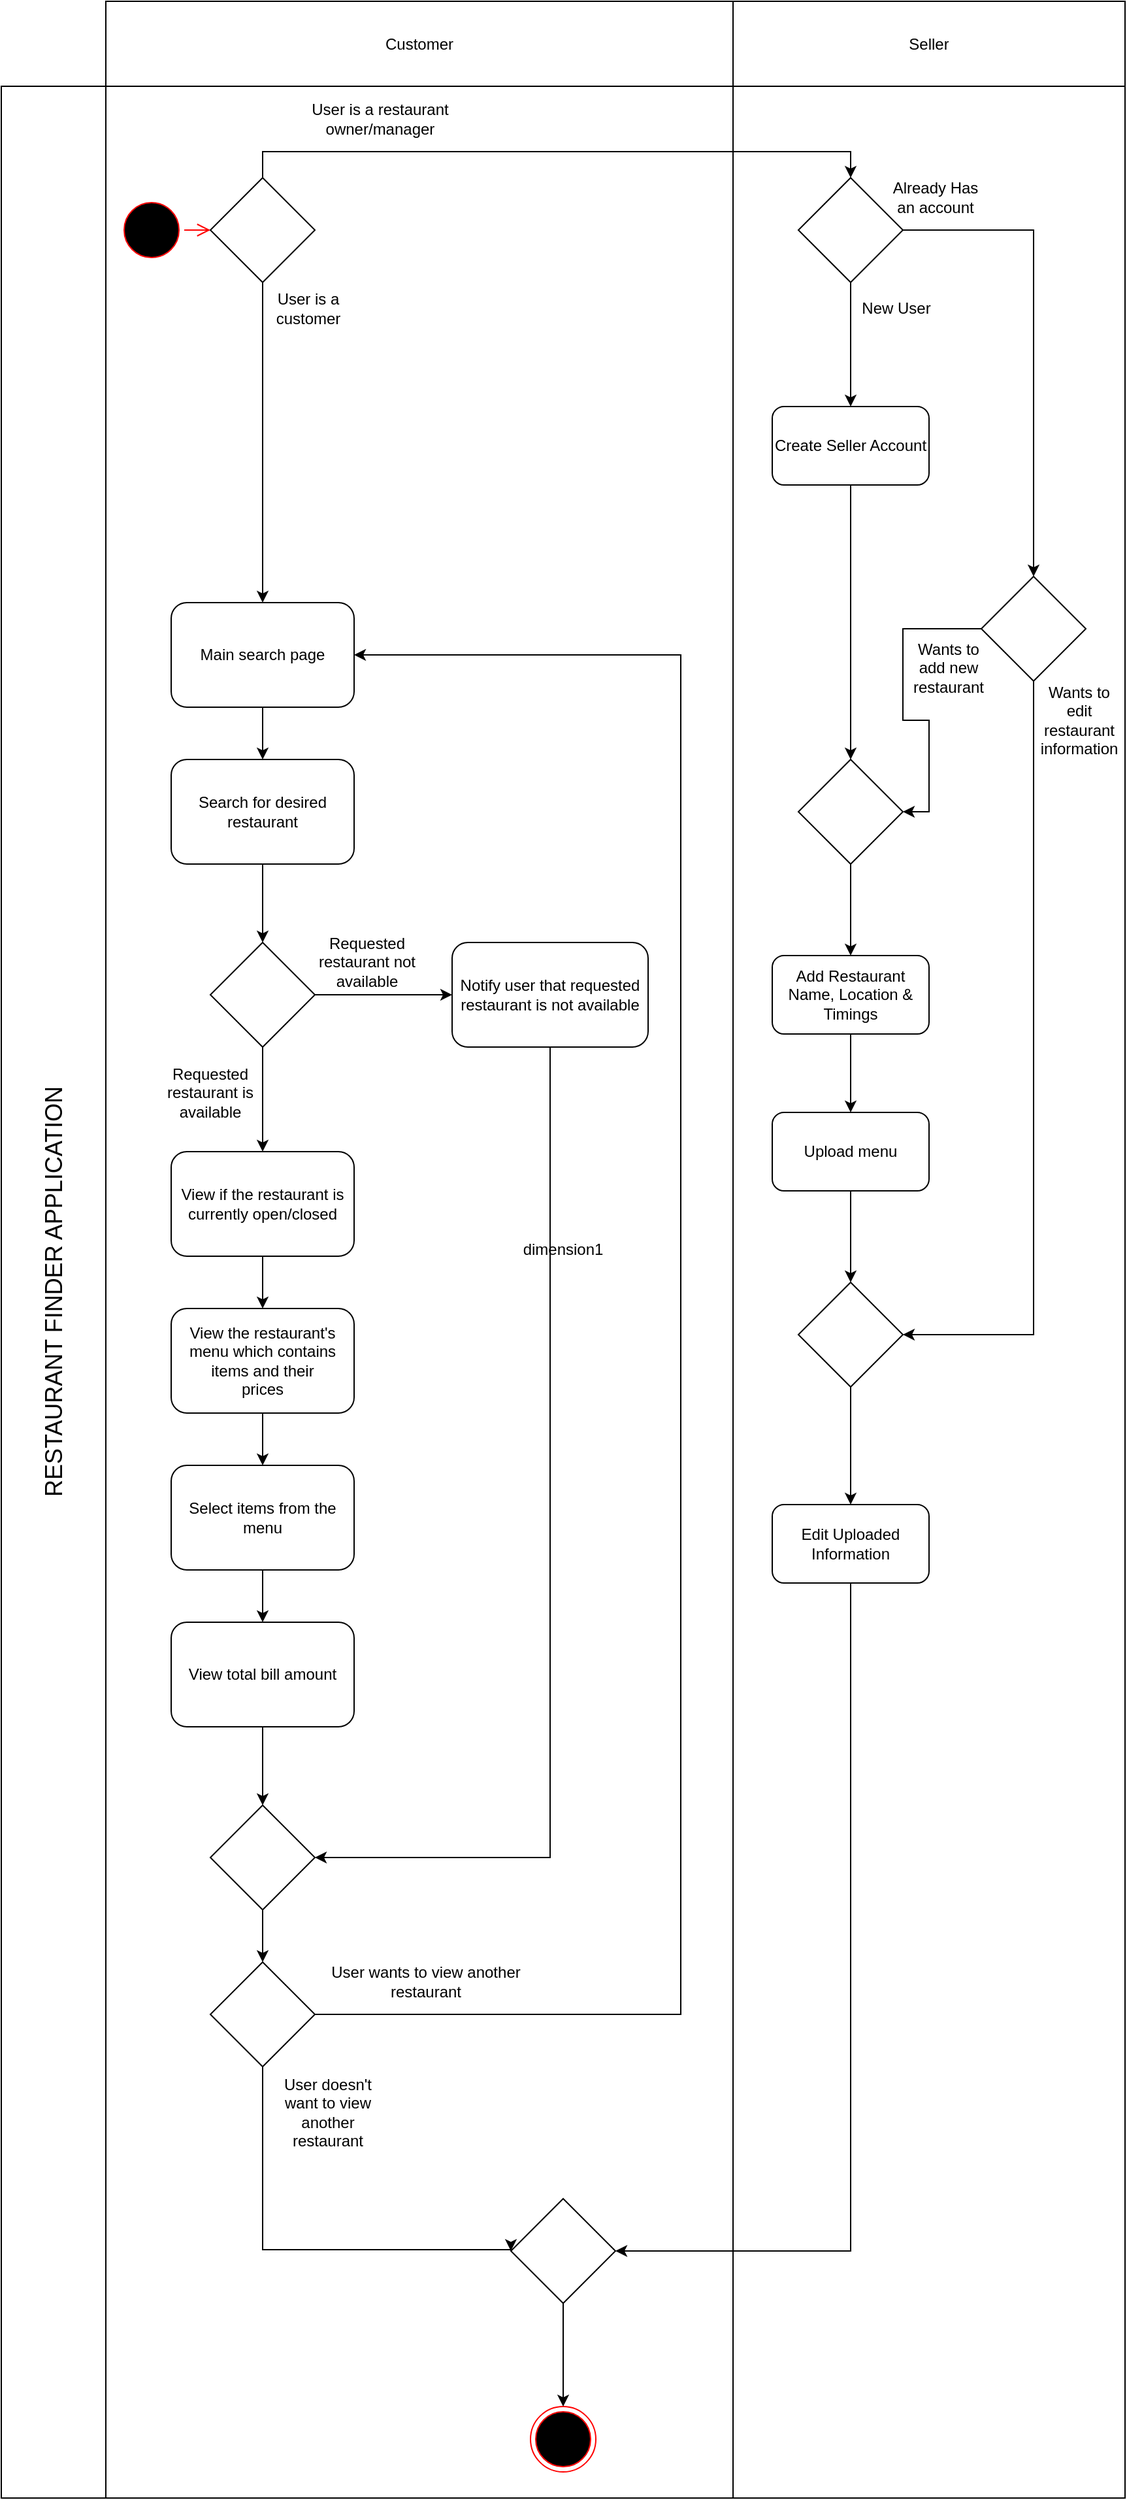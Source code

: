 <mxfile version="20.0.4" type="device"><diagram id="jj75DRfk0-Hlh6j6mRb8" name="Page-1"><mxGraphModel dx="2076" dy="1158" grid="1" gridSize="10" guides="1" tooltips="1" connect="1" arrows="1" fold="1" page="1" pageScale="1" pageWidth="850" pageHeight="1100" math="0" shadow="0"><root><mxCell id="0"/><mxCell id="1" parent="0"/><mxCell id="7D6iULQSC_EIQMm4dcSW-72" style="edgeStyle=orthogonalEdgeStyle;rounded=0;orthogonalLoop=1;jettySize=auto;html=1;entryX=0.5;entryY=0;entryDx=0;entryDy=0;exitX=0.5;exitY=0;exitDx=0;exitDy=0;" parent="1" source="7D6iULQSC_EIQMm4dcSW-81" target="bl1eZcfhN_GdLkPM9oZm-5" edge="1"><mxGeometry relative="1" as="geometry"/></mxCell><mxCell id="7D6iULQSC_EIQMm4dcSW-29" value="" style="ellipse;html=1;shape=startState;fillColor=#000000;strokeColor=#ff0000;" parent="1" vertex="1"><mxGeometry x="170" y="270" width="50" height="50" as="geometry"/></mxCell><mxCell id="7D6iULQSC_EIQMm4dcSW-30" value="" style="edgeStyle=orthogonalEdgeStyle;html=1;verticalAlign=bottom;endArrow=open;endSize=8;strokeColor=#ff0000;rounded=0;entryX=0;entryY=0.5;entryDx=0;entryDy=0;" parent="1" source="7D6iULQSC_EIQMm4dcSW-29" target="7D6iULQSC_EIQMm4dcSW-81" edge="1"><mxGeometry relative="1" as="geometry"><mxPoint x="510" y="225" as="targetPoint"/></mxGeometry></mxCell><mxCell id="bl1eZcfhN_GdLkPM9oZm-2" value="" style="edgeStyle=orthogonalEdgeStyle;rounded=0;orthogonalLoop=1;jettySize=auto;html=1;startArrow=none;" edge="1" parent="1" source="bl1eZcfhN_GdLkPM9oZm-14" target="bl1eZcfhN_GdLkPM9oZm-1"><mxGeometry relative="1" as="geometry"/></mxCell><mxCell id="bl1eZcfhN_GdLkPM9oZm-16" value="" style="edgeStyle=orthogonalEdgeStyle;rounded=0;orthogonalLoop=1;jettySize=auto;html=1;fontSize=18;" edge="1" parent="1" source="7D6iULQSC_EIQMm4dcSW-32" target="bl1eZcfhN_GdLkPM9oZm-14"><mxGeometry relative="1" as="geometry"/></mxCell><mxCell id="7D6iULQSC_EIQMm4dcSW-32" value="Create Seller Account" style="rounded=1;whiteSpace=wrap;html=1;" parent="1" vertex="1"><mxGeometry x="670" y="430" width="120" height="60" as="geometry"/></mxCell><mxCell id="7D6iULQSC_EIQMm4dcSW-79" style="edgeStyle=orthogonalEdgeStyle;rounded=0;orthogonalLoop=1;jettySize=auto;html=1;entryX=1;entryY=0.5;entryDx=0;entryDy=0;exitX=0.5;exitY=1;exitDx=0;exitDy=0;" parent="1" source="bl1eZcfhN_GdLkPM9oZm-7" target="7D6iULQSC_EIQMm4dcSW-74" edge="1"><mxGeometry relative="1" as="geometry"><Array as="points"><mxPoint x="730" y="1841"/></Array></mxGeometry></mxCell><mxCell id="bl1eZcfhN_GdLkPM9oZm-10" value="" style="edgeStyle=orthogonalEdgeStyle;rounded=0;orthogonalLoop=1;jettySize=auto;html=1;fontSize=18;" edge="1" parent="1" source="7D6iULQSC_EIQMm4dcSW-33" target="bl1eZcfhN_GdLkPM9oZm-8"><mxGeometry relative="1" as="geometry"/></mxCell><mxCell id="7D6iULQSC_EIQMm4dcSW-33" value="Upload menu&lt;span style=&quot;color: rgba(0, 0, 0, 0); font-family: monospace; font-size: 0px; text-align: start;&quot;&gt;%3CmxGraphModel%3E%3Croot%3E%3CmxCell%20id%3D%220%22%2F%3E%3CmxCell%20id%3D%221%22%20parent%3D%220%22%2F%3E%3CmxCell%20id%3D%222%22%20value%3D%22Create%20Seller%20Account%22%20style%3D%22rounded%3D1%3BwhiteSpace%3Dwrap%3Bhtml%3D1%3B%22%20vertex%3D%221%22%20parent%3D%221%22%3E%3CmxGeometry%20x%3D%22510%22%20y%3D%22125%22%20width%3D%22120%22%20height%3D%2260%22%20as%3D%22geometry%22%2F%3E%3C%2FmxCell%3E%3C%2Froot%3E%3C%2FmxGraphModel%3Ep&lt;/span&gt;" style="rounded=1;whiteSpace=wrap;html=1;" parent="1" vertex="1"><mxGeometry x="670" y="970" width="120" height="60" as="geometry"/></mxCell><mxCell id="7D6iULQSC_EIQMm4dcSW-44" value="" style="edgeStyle=orthogonalEdgeStyle;rounded=0;orthogonalLoop=1;jettySize=auto;html=1;" parent="1" source="7D6iULQSC_EIQMm4dcSW-37" target="7D6iULQSC_EIQMm4dcSW-38" edge="1"><mxGeometry relative="1" as="geometry"/></mxCell><mxCell id="7D6iULQSC_EIQMm4dcSW-37" value="Main search page" style="rounded=1;whiteSpace=wrap;html=1;" parent="1" vertex="1"><mxGeometry x="210" y="580" width="140" height="80" as="geometry"/></mxCell><mxCell id="7D6iULQSC_EIQMm4dcSW-50" value="" style="edgeStyle=orthogonalEdgeStyle;rounded=0;orthogonalLoop=1;jettySize=auto;html=1;" parent="1" source="7D6iULQSC_EIQMm4dcSW-38" target="7D6iULQSC_EIQMm4dcSW-49" edge="1"><mxGeometry relative="1" as="geometry"/></mxCell><mxCell id="7D6iULQSC_EIQMm4dcSW-38" value="Search for desired restaurant" style="rounded=1;whiteSpace=wrap;html=1;" parent="1" vertex="1"><mxGeometry x="210" y="700" width="140" height="80" as="geometry"/></mxCell><mxCell id="7D6iULQSC_EIQMm4dcSW-46" value="" style="edgeStyle=orthogonalEdgeStyle;rounded=0;orthogonalLoop=1;jettySize=auto;html=1;" parent="1" source="7D6iULQSC_EIQMm4dcSW-39" target="7D6iULQSC_EIQMm4dcSW-40" edge="1"><mxGeometry relative="1" as="geometry"/></mxCell><mxCell id="7D6iULQSC_EIQMm4dcSW-39" value="View if the restaurant is currently open/closed" style="rounded=1;whiteSpace=wrap;html=1;" parent="1" vertex="1"><mxGeometry x="210" y="1000" width="140" height="80" as="geometry"/></mxCell><mxCell id="7D6iULQSC_EIQMm4dcSW-47" value="" style="edgeStyle=orthogonalEdgeStyle;rounded=0;orthogonalLoop=1;jettySize=auto;html=1;" parent="1" source="7D6iULQSC_EIQMm4dcSW-40" target="7D6iULQSC_EIQMm4dcSW-41" edge="1"><mxGeometry relative="1" as="geometry"/></mxCell><mxCell id="7D6iULQSC_EIQMm4dcSW-40" value="View the restaurant's menu which contains items and their&lt;br&gt;prices" style="rounded=1;whiteSpace=wrap;html=1;" parent="1" vertex="1"><mxGeometry x="210" y="1120" width="140" height="80" as="geometry"/></mxCell><mxCell id="7D6iULQSC_EIQMm4dcSW-48" value="" style="edgeStyle=orthogonalEdgeStyle;rounded=0;orthogonalLoop=1;jettySize=auto;html=1;" parent="1" source="7D6iULQSC_EIQMm4dcSW-41" target="7D6iULQSC_EIQMm4dcSW-42" edge="1"><mxGeometry relative="1" as="geometry"/></mxCell><mxCell id="7D6iULQSC_EIQMm4dcSW-41" value="Select items from the menu" style="rounded=1;whiteSpace=wrap;html=1;" parent="1" vertex="1"><mxGeometry x="210" y="1240" width="140" height="80" as="geometry"/></mxCell><mxCell id="7D6iULQSC_EIQMm4dcSW-55" value="" style="edgeStyle=orthogonalEdgeStyle;rounded=0;orthogonalLoop=1;jettySize=auto;html=1;entryX=0.5;entryY=0;entryDx=0;entryDy=0;" parent="1" source="7D6iULQSC_EIQMm4dcSW-42" target="7D6iULQSC_EIQMm4dcSW-61" edge="1"><mxGeometry relative="1" as="geometry"/></mxCell><mxCell id="7D6iULQSC_EIQMm4dcSW-42" value="View total bill amount" style="rounded=1;whiteSpace=wrap;html=1;" parent="1" vertex="1"><mxGeometry x="210" y="1360" width="140" height="80" as="geometry"/></mxCell><mxCell id="7D6iULQSC_EIQMm4dcSW-51" value="" style="edgeStyle=orthogonalEdgeStyle;rounded=0;orthogonalLoop=1;jettySize=auto;html=1;entryX=0.5;entryY=0;entryDx=0;entryDy=0;" parent="1" source="7D6iULQSC_EIQMm4dcSW-49" target="7D6iULQSC_EIQMm4dcSW-39" edge="1"><mxGeometry relative="1" as="geometry"><mxPoint x="280" y="960" as="targetPoint"/></mxGeometry></mxCell><mxCell id="7D6iULQSC_EIQMm4dcSW-64" value="" style="edgeStyle=orthogonalEdgeStyle;rounded=0;orthogonalLoop=1;jettySize=auto;html=1;" parent="1" source="7D6iULQSC_EIQMm4dcSW-49" target="7D6iULQSC_EIQMm4dcSW-63" edge="1"><mxGeometry relative="1" as="geometry"/></mxCell><mxCell id="7D6iULQSC_EIQMm4dcSW-49" value="" style="rhombus;whiteSpace=wrap;html=1;" parent="1" vertex="1"><mxGeometry x="240" y="840" width="80" height="80" as="geometry"/></mxCell><mxCell id="7D6iULQSC_EIQMm4dcSW-52" value="" style="ellipse;html=1;shape=endState;fillColor=#000000;strokeColor=#ff0000;" parent="1" vertex="1"><mxGeometry x="485" y="1960" width="50" height="50" as="geometry"/></mxCell><mxCell id="7D6iULQSC_EIQMm4dcSW-57" style="edgeStyle=orthogonalEdgeStyle;rounded=0;orthogonalLoop=1;jettySize=auto;html=1;entryX=1;entryY=0.5;entryDx=0;entryDy=0;" parent="1" source="7D6iULQSC_EIQMm4dcSW-54" target="7D6iULQSC_EIQMm4dcSW-37" edge="1"><mxGeometry relative="1" as="geometry"><Array as="points"><mxPoint x="600" y="1660"/><mxPoint x="600" y="620"/></Array></mxGeometry></mxCell><mxCell id="7D6iULQSC_EIQMm4dcSW-78" style="edgeStyle=orthogonalEdgeStyle;rounded=0;orthogonalLoop=1;jettySize=auto;html=1;entryX=0;entryY=0.5;entryDx=0;entryDy=0;" parent="1" source="7D6iULQSC_EIQMm4dcSW-54" target="7D6iULQSC_EIQMm4dcSW-74" edge="1"><mxGeometry relative="1" as="geometry"><Array as="points"><mxPoint x="280" y="1840"/></Array></mxGeometry></mxCell><mxCell id="7D6iULQSC_EIQMm4dcSW-54" value="" style="rhombus;whiteSpace=wrap;html=1;" parent="1" vertex="1"><mxGeometry x="240" y="1620" width="80" height="80" as="geometry"/></mxCell><mxCell id="7D6iULQSC_EIQMm4dcSW-62" value="" style="edgeStyle=orthogonalEdgeStyle;rounded=0;orthogonalLoop=1;jettySize=auto;html=1;" parent="1" source="7D6iULQSC_EIQMm4dcSW-61" target="7D6iULQSC_EIQMm4dcSW-54" edge="1"><mxGeometry relative="1" as="geometry"/></mxCell><mxCell id="7D6iULQSC_EIQMm4dcSW-61" value="" style="rhombus;whiteSpace=wrap;html=1;" parent="1" vertex="1"><mxGeometry x="240" y="1500" width="80" height="80" as="geometry"/></mxCell><mxCell id="7D6iULQSC_EIQMm4dcSW-68" style="edgeStyle=orthogonalEdgeStyle;rounded=0;orthogonalLoop=1;jettySize=auto;html=1;entryX=1;entryY=0.5;entryDx=0;entryDy=0;exitX=0.5;exitY=1;exitDx=0;exitDy=0;" parent="1" source="7D6iULQSC_EIQMm4dcSW-63" target="7D6iULQSC_EIQMm4dcSW-61" edge="1"><mxGeometry relative="1" as="geometry"><Array as="points"><mxPoint x="500" y="1540"/></Array></mxGeometry></mxCell><mxCell id="7D6iULQSC_EIQMm4dcSW-63" value="Notify user that requested restaurant is not available" style="rounded=1;whiteSpace=wrap;html=1;" parent="1" vertex="1"><mxGeometry x="425" y="840" width="150" height="80" as="geometry"/></mxCell><mxCell id="7D6iULQSC_EIQMm4dcSW-66" value="User wants to view another restaurant" style="text;html=1;strokeColor=none;fillColor=none;align=center;verticalAlign=middle;whiteSpace=wrap;rounded=0;" parent="1" vertex="1"><mxGeometry x="320" y="1620" width="170" height="30" as="geometry"/></mxCell><mxCell id="7D6iULQSC_EIQMm4dcSW-67" value="User doesn't want to view another restaurant" style="text;html=1;strokeColor=none;fillColor=none;align=center;verticalAlign=middle;whiteSpace=wrap;rounded=0;" parent="1" vertex="1"><mxGeometry x="290" y="1700" width="80" height="70" as="geometry"/></mxCell><mxCell id="7D6iULQSC_EIQMm4dcSW-69" value="Requested restaurant not available" style="text;html=1;strokeColor=none;fillColor=none;align=center;verticalAlign=middle;whiteSpace=wrap;rounded=0;" parent="1" vertex="1"><mxGeometry x="320" y="840" width="80" height="30" as="geometry"/></mxCell><mxCell id="7D6iULQSC_EIQMm4dcSW-70" value="Requested restaurant is available" style="text;html=1;strokeColor=none;fillColor=none;align=center;verticalAlign=middle;whiteSpace=wrap;rounded=0;" parent="1" vertex="1"><mxGeometry x="200" y="940" width="80" height="30" as="geometry"/></mxCell><mxCell id="7D6iULQSC_EIQMm4dcSW-80" style="edgeStyle=orthogonalEdgeStyle;rounded=0;orthogonalLoop=1;jettySize=auto;html=1;entryX=0.5;entryY=0;entryDx=0;entryDy=0;" parent="1" source="7D6iULQSC_EIQMm4dcSW-74" target="7D6iULQSC_EIQMm4dcSW-52" edge="1"><mxGeometry relative="1" as="geometry"/></mxCell><mxCell id="7D6iULQSC_EIQMm4dcSW-74" value="" style="rhombus;whiteSpace=wrap;html=1;" parent="1" vertex="1"><mxGeometry x="470" y="1801" width="80" height="80" as="geometry"/></mxCell><mxCell id="7D6iULQSC_EIQMm4dcSW-82" style="edgeStyle=orthogonalEdgeStyle;rounded=0;orthogonalLoop=1;jettySize=auto;html=1;entryX=0.5;entryY=0;entryDx=0;entryDy=0;" parent="1" source="7D6iULQSC_EIQMm4dcSW-81" target="7D6iULQSC_EIQMm4dcSW-37" edge="1"><mxGeometry relative="1" as="geometry"/></mxCell><mxCell id="7D6iULQSC_EIQMm4dcSW-81" value="" style="rhombus;whiteSpace=wrap;html=1;" parent="1" vertex="1"><mxGeometry x="240" y="255" width="80" height="80" as="geometry"/></mxCell><mxCell id="7D6iULQSC_EIQMm4dcSW-83" value="User is a restaurant owner/manager" style="text;html=1;strokeColor=none;fillColor=none;align=center;verticalAlign=middle;whiteSpace=wrap;rounded=0;" parent="1" vertex="1"><mxGeometry x="290" y="190" width="160" height="40" as="geometry"/></mxCell><mxCell id="7D6iULQSC_EIQMm4dcSW-84" value="User is a customer" style="text;html=1;strokeColor=none;fillColor=none;align=center;verticalAlign=middle;whiteSpace=wrap;rounded=0;" parent="1" vertex="1"><mxGeometry x="280" y="335" width="70" height="40" as="geometry"/></mxCell><mxCell id="bl1eZcfhN_GdLkPM9oZm-3" value="" style="edgeStyle=orthogonalEdgeStyle;rounded=0;orthogonalLoop=1;jettySize=auto;html=1;" edge="1" parent="1" source="bl1eZcfhN_GdLkPM9oZm-1" target="7D6iULQSC_EIQMm4dcSW-33"><mxGeometry relative="1" as="geometry"/></mxCell><mxCell id="bl1eZcfhN_GdLkPM9oZm-1" value="Add Restaurant Name, Location &amp;amp; Timings&lt;span style=&quot;color: rgba(0, 0, 0, 0); font-family: monospace; font-size: 0px; text-align: start;&quot;&gt;%3CmxGraphModel%3E%3Croot%3E%3CmxCell%20id%3D%220%22%2F%3E%3CmxCell%20id%3D%221%22%20parent%3D%220%22%2F%3E%3CmxCell%20id%3D%222%22%20value%3D%22Create%20Seller%20Account%22%20style%3D%22rounded%3D1%3BwhiteSpace%3Dwrap%3Bhtml%3D1%3B%22%20vertex%3D%221%22%20parent%3D%221%22%3E%3CmxGeometry%20x%3D%22510%22%20y%3D%22125%22%20width%3D%22120%22%20height%3D%2260%22%20as%3D%22geometry%22%2F%3E%3C%2FmxCell%3E%3C%2Froot%3E%3C%2FmxGraphModel%3Ep&lt;/span&gt;" style="rounded=1;whiteSpace=wrap;html=1;" vertex="1" parent="1"><mxGeometry x="670" y="850" width="120" height="60" as="geometry"/></mxCell><mxCell id="bl1eZcfhN_GdLkPM9oZm-6" value="" style="edgeStyle=orthogonalEdgeStyle;rounded=0;orthogonalLoop=1;jettySize=auto;html=1;fontSize=18;entryX=0.5;entryY=0;entryDx=0;entryDy=0;" edge="1" parent="1" source="bl1eZcfhN_GdLkPM9oZm-5" target="7D6iULQSC_EIQMm4dcSW-32"><mxGeometry relative="1" as="geometry"><mxPoint x="730" y="400" as="targetPoint"/></mxGeometry></mxCell><mxCell id="bl1eZcfhN_GdLkPM9oZm-11" style="edgeStyle=orthogonalEdgeStyle;rounded=0;orthogonalLoop=1;jettySize=auto;html=1;entryX=1;entryY=0.5;entryDx=0;entryDy=0;fontSize=18;exitX=0.5;exitY=1;exitDx=0;exitDy=0;" edge="1" parent="1" source="bl1eZcfhN_GdLkPM9oZm-17" target="bl1eZcfhN_GdLkPM9oZm-8"><mxGeometry relative="1" as="geometry"><Array as="points"><mxPoint x="870" y="1140"/></Array></mxGeometry></mxCell><mxCell id="bl1eZcfhN_GdLkPM9oZm-18" style="edgeStyle=orthogonalEdgeStyle;rounded=0;orthogonalLoop=1;jettySize=auto;html=1;entryX=0.5;entryY=0;entryDx=0;entryDy=0;fontSize=18;" edge="1" parent="1" source="bl1eZcfhN_GdLkPM9oZm-5" target="bl1eZcfhN_GdLkPM9oZm-17"><mxGeometry relative="1" as="geometry"><Array as="points"><mxPoint x="870" y="295"/><mxPoint x="870" y="560"/></Array></mxGeometry></mxCell><mxCell id="bl1eZcfhN_GdLkPM9oZm-5" value="" style="rhombus;whiteSpace=wrap;html=1;" vertex="1" parent="1"><mxGeometry x="690" y="255" width="80" height="80" as="geometry"/></mxCell><mxCell id="bl1eZcfhN_GdLkPM9oZm-7" value="Edit Uploaded Information&lt;span style=&quot;color: rgba(0, 0, 0, 0); font-family: monospace; font-size: 0px; text-align: start;&quot;&gt;%3CmxGraphModel%3E%3Croot%3E%3CmxCell%20id%3D%220%22%2F%3E%3CmxCell%20id%3D%221%22%20parent%3D%220%22%2F%3E%3CmxCell%20id%3D%222%22%20value%3D%22Create%20Seller%20Account%22%20style%3D%22rounded%3D1%3BwhiteSpace%3Dwrap%3Bhtml%3D1%3B%22%20vertex%3D%221%22%20parent%3D%221%22%3E%3CmxGeometry%20x%3D%22510%22%20y%3D%22125%22%20width%3D%22120%22%20height%3D%2260%22%20as%3D%22geometry%22%2F%3E%3C%2FmxCell%3E%3C%2Froot%3E%3C%2FmxGraphModel%3Ep&lt;/span&gt;" style="rounded=1;whiteSpace=wrap;html=1;" vertex="1" parent="1"><mxGeometry x="670" y="1270" width="120" height="60" as="geometry"/></mxCell><mxCell id="bl1eZcfhN_GdLkPM9oZm-9" value="" style="edgeStyle=orthogonalEdgeStyle;rounded=0;orthogonalLoop=1;jettySize=auto;html=1;fontSize=18;" edge="1" parent="1" source="bl1eZcfhN_GdLkPM9oZm-8" target="bl1eZcfhN_GdLkPM9oZm-7"><mxGeometry relative="1" as="geometry"/></mxCell><mxCell id="bl1eZcfhN_GdLkPM9oZm-8" value="" style="rhombus;whiteSpace=wrap;html=1;" vertex="1" parent="1"><mxGeometry x="690" y="1100" width="80" height="80" as="geometry"/></mxCell><mxCell id="bl1eZcfhN_GdLkPM9oZm-12" value="New User" style="text;html=1;strokeColor=none;fillColor=none;align=center;verticalAlign=middle;whiteSpace=wrap;rounded=0;" vertex="1" parent="1"><mxGeometry x="730" y="335" width="70" height="40" as="geometry"/></mxCell><mxCell id="bl1eZcfhN_GdLkPM9oZm-13" value="Already Has an account" style="text;html=1;strokeColor=none;fillColor=none;align=center;verticalAlign=middle;whiteSpace=wrap;rounded=0;" vertex="1" parent="1"><mxGeometry x="760" y="250" width="70" height="40" as="geometry"/></mxCell><mxCell id="bl1eZcfhN_GdLkPM9oZm-14" value="" style="rhombus;whiteSpace=wrap;html=1;" vertex="1" parent="1"><mxGeometry x="690" y="700" width="80" height="80" as="geometry"/></mxCell><mxCell id="bl1eZcfhN_GdLkPM9oZm-15" value="" style="edgeStyle=orthogonalEdgeStyle;rounded=0;orthogonalLoop=1;jettySize=auto;html=1;endArrow=none;exitX=0.5;exitY=1;exitDx=0;exitDy=0;" edge="1" parent="1" source="bl1eZcfhN_GdLkPM9oZm-14" target="bl1eZcfhN_GdLkPM9oZm-14"><mxGeometry relative="1" as="geometry"><mxPoint x="730" y="530" as="sourcePoint"/><mxPoint x="730" y="850" as="targetPoint"/></mxGeometry></mxCell><mxCell id="bl1eZcfhN_GdLkPM9oZm-21" style="edgeStyle=orthogonalEdgeStyle;rounded=0;orthogonalLoop=1;jettySize=auto;html=1;exitX=0;exitY=0.5;exitDx=0;exitDy=0;entryX=1;entryY=0.5;entryDx=0;entryDy=0;fontSize=18;" edge="1" parent="1" source="bl1eZcfhN_GdLkPM9oZm-17" target="bl1eZcfhN_GdLkPM9oZm-14"><mxGeometry relative="1" as="geometry"><Array as="points"><mxPoint x="770" y="600"/><mxPoint x="770" y="670"/><mxPoint x="790" y="670"/><mxPoint x="790" y="740"/></Array></mxGeometry></mxCell><mxCell id="bl1eZcfhN_GdLkPM9oZm-17" value="" style="rhombus;whiteSpace=wrap;html=1;" vertex="1" parent="1"><mxGeometry x="830" y="560" width="80" height="80" as="geometry"/></mxCell><mxCell id="bl1eZcfhN_GdLkPM9oZm-19" value="Wants to edit restaurant information" style="text;html=1;strokeColor=none;fillColor=none;align=center;verticalAlign=middle;whiteSpace=wrap;rounded=0;" vertex="1" parent="1"><mxGeometry x="870" y="650" width="70" height="40" as="geometry"/></mxCell><mxCell id="bl1eZcfhN_GdLkPM9oZm-20" value="Wants to add new restaurant" style="text;html=1;strokeColor=none;fillColor=none;align=center;verticalAlign=middle;whiteSpace=wrap;rounded=0;" vertex="1" parent="1"><mxGeometry x="770" y="610" width="70" height="40" as="geometry"/></mxCell><mxCell id="7D6iULQSC_EIQMm4dcSW-16" value="dimension1" style="shape=table;html=1;whiteSpace=wrap;startSize=0;container=1;collapsible=0;childLayout=tableLayout;fillColor=none;swimlaneFillColor=#ffffff;strokeColor=none;" parent="1" vertex="1"><mxGeometry x="80" y="120" width="860" height="1910" as="geometry"/></mxCell><mxCell id="7D6iULQSC_EIQMm4dcSW-17" value="" style="shape=partialRectangle;html=1;whiteSpace=wrap;collapsible=0;dropTarget=0;pointerEvents=0;fillColor=none;top=0;left=0;bottom=0;right=0;points=[[0,0.5],[1,0.5]];portConstraint=eastwest;strokeColor=none;" parent="7D6iULQSC_EIQMm4dcSW-16" vertex="1"><mxGeometry width="860" height="65" as="geometry"/></mxCell><mxCell id="7D6iULQSC_EIQMm4dcSW-18" value="" style="shape=partialRectangle;html=1;whiteSpace=wrap;connectable=0;fillColor=none;top=1;left=1;bottom=1;right=1;overflow=hidden;strokeColor=none;" parent="7D6iULQSC_EIQMm4dcSW-17" vertex="1"><mxGeometry width="80" height="65" as="geometry"><mxRectangle width="80" height="65" as="alternateBounds"/></mxGeometry></mxCell><mxCell id="7D6iULQSC_EIQMm4dcSW-19" value="Customer" style="shape=partialRectangle;html=1;whiteSpace=wrap;connectable=0;fillColor=none;top=1;left=1;bottom=1;right=1;overflow=hidden;" parent="7D6iULQSC_EIQMm4dcSW-17" vertex="1"><mxGeometry x="80" width="480" height="65" as="geometry"><mxRectangle width="480" height="65" as="alternateBounds"/></mxGeometry></mxCell><mxCell id="7D6iULQSC_EIQMm4dcSW-20" value="Seller" style="shape=partialRectangle;html=1;whiteSpace=wrap;connectable=0;fillColor=none;top=1;left=1;bottom=1;right=1;overflow=hidden;" parent="7D6iULQSC_EIQMm4dcSW-17" vertex="1"><mxGeometry x="560" width="300" height="65" as="geometry"><mxRectangle width="300" height="65" as="alternateBounds"/></mxGeometry></mxCell><mxCell id="7D6iULQSC_EIQMm4dcSW-25" value="" style="shape=partialRectangle;html=1;whiteSpace=wrap;collapsible=0;dropTarget=0;pointerEvents=0;fillColor=none;top=1;left=1;bottom=1;right=1;points=[[0,0.5],[1,0.5]];portConstraint=eastwest;" parent="7D6iULQSC_EIQMm4dcSW-16" vertex="1"><mxGeometry y="65" width="860" height="1845" as="geometry"/></mxCell><mxCell id="7D6iULQSC_EIQMm4dcSW-26" value="&lt;font style=&quot;font-size: 18px;&quot;&gt;RESTAURANT FINDER APPLICATION&lt;/font&gt;" style="shape=partialRectangle;html=1;whiteSpace=wrap;connectable=0;fillColor=none;top=1;left=1;bottom=1;right=1;overflow=hidden;horizontal=0;" parent="7D6iULQSC_EIQMm4dcSW-25" vertex="1"><mxGeometry width="80" height="1845" as="geometry"><mxRectangle width="80" height="1845" as="alternateBounds"/></mxGeometry></mxCell><mxCell id="7D6iULQSC_EIQMm4dcSW-27" value="" style="shape=partialRectangle;html=1;whiteSpace=wrap;connectable=0;fillColor=none;top=1;left=1;bottom=1;right=1;overflow=hidden;" parent="7D6iULQSC_EIQMm4dcSW-25" vertex="1"><mxGeometry x="80" width="480" height="1845" as="geometry"><mxRectangle width="480" height="1845" as="alternateBounds"/></mxGeometry></mxCell><mxCell id="7D6iULQSC_EIQMm4dcSW-28" value="" style="shape=partialRectangle;html=1;whiteSpace=wrap;connectable=0;fillColor=none;top=1;left=1;bottom=1;right=1;overflow=hidden;" parent="7D6iULQSC_EIQMm4dcSW-25" vertex="1"><mxGeometry x="560" width="300" height="1845" as="geometry"><mxRectangle width="300" height="1845" as="alternateBounds"/></mxGeometry></mxCell></root></mxGraphModel></diagram></mxfile>